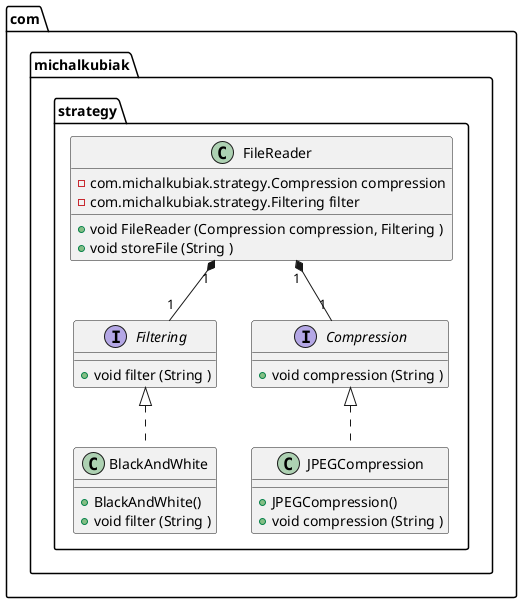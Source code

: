 @startuml
interface com.michalkubiak.strategy.Filtering {
+ void filter (String )
}

class com.michalkubiak.strategy.FileReader{
- com.michalkubiak.strategy.Compression compression
- com.michalkubiak.strategy.Filtering filter
+ void FileReader (Compression compression, Filtering )
+ void storeFile (String )
}

interface com.michalkubiak.strategy.Compression {
+ void compression (String )
}

class com.michalkubiak.strategy.BlackAndWhite{
+ BlackAndWhite()
+ void filter (String )
}

class com.michalkubiak.strategy.JPEGCompression{
+ JPEGCompression()
+ void compression (String )
}

com.michalkubiak.strategy.FileReader "1" *-- "1" com.michalkubiak.strategy.Filtering
com.michalkubiak.strategy.FileReader "1" *-- "1" com.michalkubiak.strategy.Compression

com.michalkubiak.strategy.Filtering <|.. com.michalkubiak.strategy.BlackAndWhite
com.michalkubiak.strategy.Compression <|.. com.michalkubiak.strategy.JPEGCompression

@enduml

